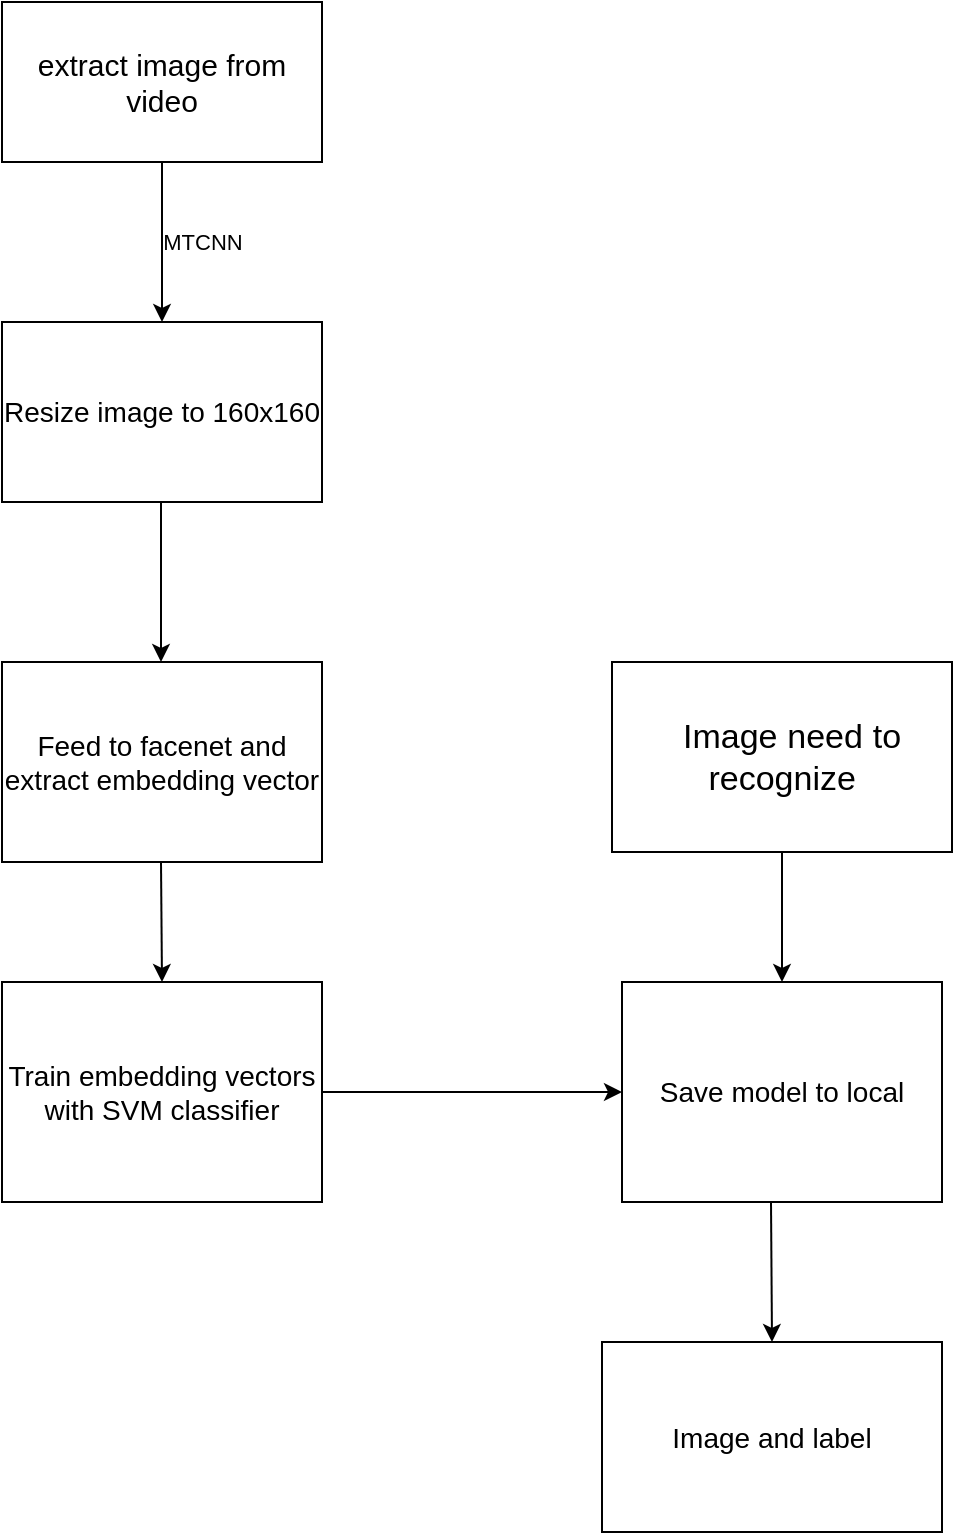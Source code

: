 <mxfile version="24.0.5" type="device">
  <diagram name="Trang-1" id="1jHxu5YLisz7EWN2pRTN">
    <mxGraphModel dx="1314" dy="832" grid="1" gridSize="10" guides="1" tooltips="1" connect="1" arrows="1" fold="1" page="1" pageScale="1" pageWidth="827" pageHeight="1169" math="0" shadow="0">
      <root>
        <mxCell id="0" />
        <mxCell id="1" parent="0" />
        <mxCell id="W3OqyBnTHhcpD9u-V25L-1" value="&lt;font style=&quot;font-size: 15px;&quot;&gt;extract image from video&lt;/font&gt;" style="rounded=0;whiteSpace=wrap;html=1;strokeWidth=1;" vertex="1" parent="1">
          <mxGeometry x="270" y="50" width="160" height="80" as="geometry" />
        </mxCell>
        <mxCell id="W3OqyBnTHhcpD9u-V25L-2" value="&lt;font style=&quot;font-size: 14px;&quot;&gt;Resize image to 160x160&lt;/font&gt;" style="rounded=0;whiteSpace=wrap;html=1;strokeWidth=1;" vertex="1" parent="1">
          <mxGeometry x="270" y="210" width="160" height="90" as="geometry" />
        </mxCell>
        <mxCell id="W3OqyBnTHhcpD9u-V25L-3" value="&lt;font style=&quot;font-size: 14px;&quot;&gt;Feed to facenet and extract embedding vector&lt;/font&gt;" style="rounded=0;whiteSpace=wrap;html=1;strokeWidth=1;" vertex="1" parent="1">
          <mxGeometry x="270" y="380" width="160" height="100" as="geometry" />
        </mxCell>
        <mxCell id="W3OqyBnTHhcpD9u-V25L-4" value="&lt;font style=&quot;font-size: 14px;&quot;&gt;Train embedding vectors with SVM classifier&lt;/font&gt;" style="rounded=0;whiteSpace=wrap;html=1;strokeWidth=1;" vertex="1" parent="1">
          <mxGeometry x="270" y="540" width="160" height="110" as="geometry" />
        </mxCell>
        <mxCell id="W3OqyBnTHhcpD9u-V25L-5" value="MTCNN" style="endArrow=classic;html=1;rounded=0;exitX=0.5;exitY=1;exitDx=0;exitDy=0;entryX=0.5;entryY=0;entryDx=0;entryDy=0;" edge="1" parent="1" source="W3OqyBnTHhcpD9u-V25L-1" target="W3OqyBnTHhcpD9u-V25L-2">
          <mxGeometry y="20" width="50" height="50" relative="1" as="geometry">
            <mxPoint x="560" y="270" as="sourcePoint" />
            <mxPoint x="610" y="220" as="targetPoint" />
            <mxPoint as="offset" />
          </mxGeometry>
        </mxCell>
        <mxCell id="W3OqyBnTHhcpD9u-V25L-6" value="" style="endArrow=classic;html=1;rounded=0;exitX=0.5;exitY=1;exitDx=0;exitDy=0;entryX=0.5;entryY=0;entryDx=0;entryDy=0;" edge="1" parent="1">
          <mxGeometry width="50" height="50" relative="1" as="geometry">
            <mxPoint x="349.5" y="300" as="sourcePoint" />
            <mxPoint x="349.5" y="380" as="targetPoint" />
          </mxGeometry>
        </mxCell>
        <mxCell id="W3OqyBnTHhcpD9u-V25L-7" value="" style="endArrow=classic;html=1;rounded=0;exitX=0.5;exitY=1;exitDx=0;exitDy=0;" edge="1" parent="1">
          <mxGeometry width="50" height="50" relative="1" as="geometry">
            <mxPoint x="349.5" y="480" as="sourcePoint" />
            <mxPoint x="350" y="540" as="targetPoint" />
          </mxGeometry>
        </mxCell>
        <mxCell id="W3OqyBnTHhcpD9u-V25L-8" value="&lt;font style=&quot;font-size: 14px;&quot;&gt;Save model to local&lt;/font&gt;" style="rounded=0;whiteSpace=wrap;html=1;strokeWidth=1;" vertex="1" parent="1">
          <mxGeometry x="580" y="540" width="160" height="110" as="geometry" />
        </mxCell>
        <mxCell id="W3OqyBnTHhcpD9u-V25L-9" value="" style="endArrow=classic;html=1;rounded=0;exitX=1;exitY=0.5;exitDx=0;exitDy=0;entryX=0;entryY=0.5;entryDx=0;entryDy=0;" edge="1" parent="1" source="W3OqyBnTHhcpD9u-V25L-4" target="W3OqyBnTHhcpD9u-V25L-8">
          <mxGeometry width="50" height="50" relative="1" as="geometry">
            <mxPoint x="450" y="585" as="sourcePoint" />
            <mxPoint x="450.5" y="645" as="targetPoint" />
          </mxGeometry>
        </mxCell>
        <mxCell id="W3OqyBnTHhcpD9u-V25L-12" value="&lt;div style=&quot;text-align: justify; font-size: 17px;&quot;&gt;&lt;span style=&quot;background-color: initial;&quot;&gt;&amp;nbsp; &amp;nbsp; &amp;nbsp; &amp;nbsp;Image need to&amp;nbsp; &amp;nbsp; &amp;nbsp; &amp;nbsp; &amp;nbsp; &amp;nbsp; &amp;nbsp; &amp;nbsp; recognize&lt;/span&gt;&lt;font style=&quot;font-size: 17px;&quot; face=&quot;Google Sans, arial, sans-serif&quot; color=&quot;#040c28&quot;&gt;&lt;span style=&quot;background-color: rgb(255, 255, 255);&quot;&gt;&amp;nbsp;&lt;/span&gt;&lt;/font&gt;&lt;/div&gt;" style="rounded=0;whiteSpace=wrap;html=1;" vertex="1" parent="1">
          <mxGeometry x="575" y="380" width="170" height="95" as="geometry" />
        </mxCell>
        <mxCell id="W3OqyBnTHhcpD9u-V25L-13" value="" style="endArrow=classic;html=1;rounded=0;exitX=0.5;exitY=1;exitDx=0;exitDy=0;entryX=0.5;entryY=0;entryDx=0;entryDy=0;" edge="1" parent="1" source="W3OqyBnTHhcpD9u-V25L-12" target="W3OqyBnTHhcpD9u-V25L-8">
          <mxGeometry width="50" height="50" relative="1" as="geometry">
            <mxPoint x="620" y="429.5" as="sourcePoint" />
            <mxPoint x="770" y="429.5" as="targetPoint" />
          </mxGeometry>
        </mxCell>
        <mxCell id="W3OqyBnTHhcpD9u-V25L-14" value="&lt;div style=&quot;text-align: left;&quot;&gt;&lt;font style=&quot;font-size: 14px;&quot;&gt;Image and label&lt;/font&gt;&lt;/div&gt;" style="rounded=0;whiteSpace=wrap;html=1;" vertex="1" parent="1">
          <mxGeometry x="570" y="720" width="170" height="95" as="geometry" />
        </mxCell>
        <mxCell id="W3OqyBnTHhcpD9u-V25L-15" value="" style="endArrow=classic;html=1;rounded=0;exitX=0.5;exitY=1;exitDx=0;exitDy=0;entryX=0.5;entryY=0;entryDx=0;entryDy=0;" edge="1" parent="1" target="W3OqyBnTHhcpD9u-V25L-14">
          <mxGeometry width="50" height="50" relative="1" as="geometry">
            <mxPoint x="654.5" y="650" as="sourcePoint" />
            <mxPoint x="654.5" y="715" as="targetPoint" />
          </mxGeometry>
        </mxCell>
      </root>
    </mxGraphModel>
  </diagram>
</mxfile>
